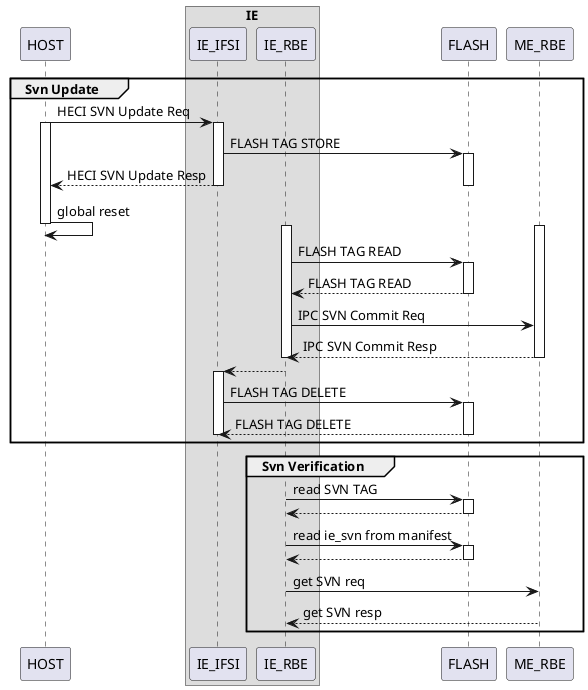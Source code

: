 @startuml

group Svn Update
HOST->IE_IFSI: HECI SVN Update Req
box "IE"
participant IE_IFSI
participant IE_RBE
endbox
activate HOST
activate IE_IFSI
IE_IFSI -> FLASH: FLASH TAG STORE
activate FLASH
IE_IFSI-->HOST: HECI SVN Update Resp
deactivate FLASH
deactivate IE_IFSI
HOST->HOST: global reset
deactivate HOST

activate ME_RBE
activate IE_RBE
IE_RBE->FLASH: FLASH TAG READ
activate FLASH
FLASH-->IE_RBE: FLASH TAG READ
deactivate FLASH
IE_RBE -> ME_RBE: IPC SVN Commit Req
ME_RBE --> IE_RBE: IPC SVN Commit Resp
deactivate IE_RBE
deactivate ME_RBE
IE_RBE --> IE_IFSI
activate IE_IFSI
IE_IFSI->FLASH:FLASH TAG DELETE
activate FLASH
FLASH-->IE_IFSI:FLASH TAG DELETE
deactivate FLASH
deactivate IE_IFSI
end

group Svn Verification
activate ME_RBE
activate IE_RBE
IE_RBE->FLASH: read SVN TAG
activate FLASH
FLASH-->IE_RBE
deactivate FLASH
IE_RBE->FLASH: read ie_svn from manifest
activate FLASH
FLASH-->IE_RBE
deactivate FLASH
IE_RBE->ME_RBE: get SVN req
ME_RBE-->IE_RBE: get SVN resp
deactivate IE_RBE
deactivate ME_RBE
end
@enduml

@startuml
activate IE_RBE
IE_RBE -> IE_LOADER: Checking IE_LOADER Svn
activate IE_LOADER
deactivate IE_RBE
IE_LOADER -> IE_HSM: Checking IE_HSM Svn
activate IE_HSM
IE_LOADER -> IBB: Checking IBB Svn
activate IBB
deactivate IE_LOADER
@enduml


@startuml
(*) --> RBE receives HW_SVN from ME
if "FW_SVN >= HW_SVN"
--> [yes] "Check if SVN_list extension found" 
	if ""
	--> [yes] "load and parse SVN list"
	else
	--> [no] (*) 
	endif
else
--> [no] "HALT and report error"
endif


@enduml

@startuml
start
:RBE read HW_SVN via IPC from ME;
if (HW_SVN <= FW_SVN) then (yes)
	:Continue Boot;
else (no) 
	:Report Error and Halt;
end
endif

if (Check if SVN list manifest extension exist) then (yes)
else (no)
	:Boot FW without checking modules SVN;
stop
endif

partition module_0 {
:Get SVN 0 value from SVN extension;

if (extension_0_SVN found) then (yes)
else (no)
	:Report Error and Halt;
end
endif

if(extension_0_SVN <= module_0_SVN) then (yes)
	:Load Module 0;
	-[#black,dashed]->
else (no)
	:Report Error and Halt;
end
endif
}
partition module_N {
:Get SVN N value from SVN extension;
if (extension_N_SVN found) then (yes)
else (no)
	:Report Error and Halt;
end
endif
if(extension_N_SVN <= module_N_SVN) then (yes)
	:Load Module N;
else (no)
	:Report Error and Halt;
end
endif
}
stop
@enduml

@startuml
'start
(*) --> "RBE read HW_SVN via IPC from ME"
if "HW_SVN <= FW_SVN" then
	-->[true] "Continue Boot"
else 
	-->[false] "Report Error and Halt"
'end
endif

"Continue Boot" --> "Check if SVN list manifest extension exist"
if "dd" then
	-->[true] "Continue Boot 2"
else
	-->[false] "Boot FW without checking modules SVN"
'stop
endif

partition module_0 {
"Continue Boot 2" --> "Get SVN 0 value from SVN extension"

if "extension_0_SVN found" then
	-->[true] "Contine Boot 3"
else
	-->[false] "Report Error and Halt 2"
'end
endif

"Contine Boot 3" --> "extension_0_SVN <= module_0_SVN"
if "extension_0_SVN <= module_0_SVN" then
	-->[true] "Load Module 0"
	'-[#black,dashed]->
else 
	-->[false] "Report Error and Halt 3"
'end
endif
}
partition module_N {
"Load Module 0" --> "Get SVN N value from SVN extension"

if "extension_N_SVN found" then
	-->[true] "Contine Boot 4"
else
	-->[false] "Report Error and Halt 4"
'end
endif

"Contine Boot 4" --> "extension_N_SVN <= module_N_SVN"
if "extension_N_SVN <= module_N_SVN" then
	-->[true] "Load Module N"
	'-[#black,dashed]->
else 
	-->[false] "Report Error and Halt 5"
'end
endif

}
'stop
@enduml